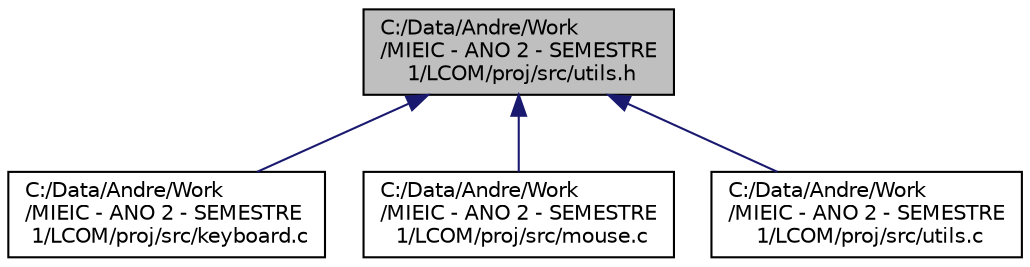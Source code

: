 digraph "C:/Data/Andre/Work/MIEIC - ANO 2 - SEMESTRE 1/LCOM/proj/src/utils.h"
{
 // LATEX_PDF_SIZE
  edge [fontname="Helvetica",fontsize="10",labelfontname="Helvetica",labelfontsize="10"];
  node [fontname="Helvetica",fontsize="10",shape=record];
  Node1 [label="C:/Data/Andre/Work\l/MIEIC - ANO 2 - SEMESTRE\l 1/LCOM/proj/src/utils.h",height=0.2,width=0.4,color="black", fillcolor="grey75", style="filled", fontcolor="black",tooltip=" "];
  Node1 -> Node2 [dir="back",color="midnightblue",fontsize="10",style="solid"];
  Node2 [label="C:/Data/Andre/Work\l/MIEIC - ANO 2 - SEMESTRE\l 1/LCOM/proj/src/keyboard.c",height=0.2,width=0.4,color="black", fillcolor="white", style="filled",URL="$keyboard_8c.html",tooltip=" "];
  Node1 -> Node3 [dir="back",color="midnightblue",fontsize="10",style="solid"];
  Node3 [label="C:/Data/Andre/Work\l/MIEIC - ANO 2 - SEMESTRE\l 1/LCOM/proj/src/mouse.c",height=0.2,width=0.4,color="black", fillcolor="white", style="filled",URL="$mouse_8c.html",tooltip=" "];
  Node1 -> Node4 [dir="back",color="midnightblue",fontsize="10",style="solid"];
  Node4 [label="C:/Data/Andre/Work\l/MIEIC - ANO 2 - SEMESTRE\l 1/LCOM/proj/src/utils.c",height=0.2,width=0.4,color="black", fillcolor="white", style="filled",URL="$utils_8c.html",tooltip=" "];
}
